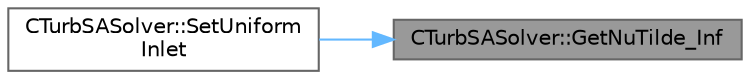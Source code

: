 digraph "CTurbSASolver::GetNuTilde_Inf"
{
 // LATEX_PDF_SIZE
  bgcolor="transparent";
  edge [fontname=Helvetica,fontsize=10,labelfontname=Helvetica,labelfontsize=10];
  node [fontname=Helvetica,fontsize=10,shape=box,height=0.2,width=0.4];
  rankdir="RL";
  Node1 [id="Node000001",label="CTurbSASolver::GetNuTilde_Inf",height=0.2,width=0.4,color="gray40", fillcolor="grey60", style="filled", fontcolor="black",tooltip="Get the value of nu tilde at the far-field."];
  Node1 -> Node2 [id="edge1_Node000001_Node000002",dir="back",color="steelblue1",style="solid",tooltip=" "];
  Node2 [id="Node000002",label="CTurbSASolver::SetUniform\lInlet",height=0.2,width=0.4,color="grey40", fillcolor="white", style="filled",URL="$classCTurbSASolver.html#ae82d401b3a16146428a918fe9019ef98",tooltip="Set a uniform inlet profile."];
}
